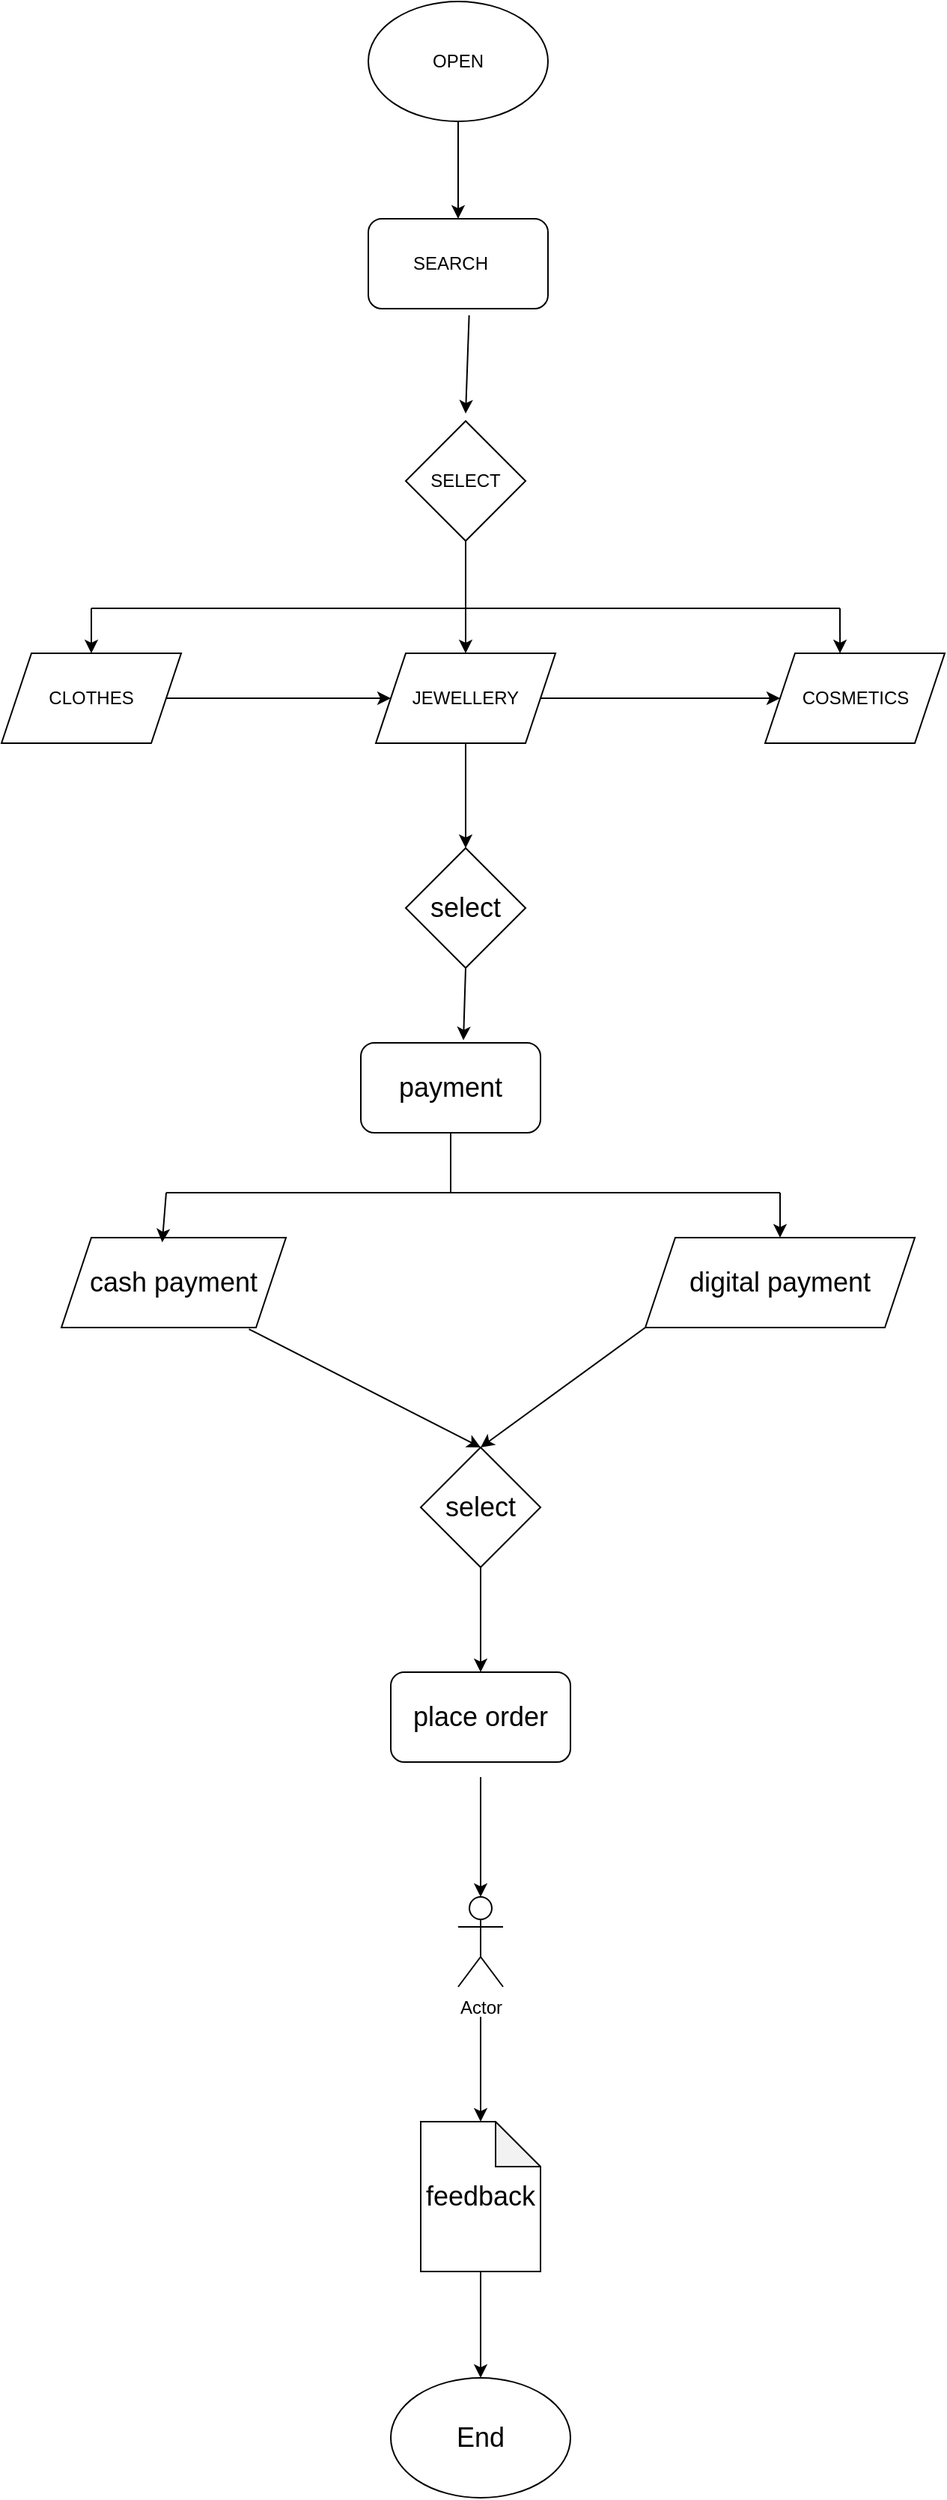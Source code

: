 <mxfile version="28.2.0">
  <diagram name="Page-1" id="ZzyFtW_kULGqHbG1FYdp">
    <mxGraphModel dx="2084" dy="1124" grid="1" gridSize="10" guides="1" tooltips="1" connect="1" arrows="1" fold="1" page="1" pageScale="1" pageWidth="827" pageHeight="1169" math="0" shadow="0">
      <root>
        <mxCell id="0" />
        <mxCell id="1" parent="0" />
        <mxCell id="98RX1XLATkrkXKTljMQC-3" style="edgeStyle=orthogonalEdgeStyle;rounded=0;orthogonalLoop=1;jettySize=auto;html=1;exitX=0.5;exitY=1;exitDx=0;exitDy=0;entryX=0.5;entryY=1;entryDx=0;entryDy=0;" edge="1" parent="1">
          <mxGeometry relative="1" as="geometry">
            <mxPoint x="400" y="290" as="targetPoint" />
            <mxPoint x="400" y="290" as="sourcePoint" />
          </mxGeometry>
        </mxCell>
        <mxCell id="98RX1XLATkrkXKTljMQC-12" value="JEWELLERY" style="shape=parallelogram;perimeter=parallelogramPerimeter;whiteSpace=wrap;html=1;fixedSize=1;" vertex="1" parent="1">
          <mxGeometry x="340" y="450" width="120" height="60" as="geometry" />
        </mxCell>
        <mxCell id="98RX1XLATkrkXKTljMQC-13" value="CLOTHES" style="shape=parallelogram;perimeter=parallelogramPerimeter;whiteSpace=wrap;html=1;fixedSize=1;" vertex="1" parent="1">
          <mxGeometry x="90" y="450" width="120" height="60" as="geometry" />
        </mxCell>
        <mxCell id="98RX1XLATkrkXKTljMQC-14" value="" style="shape=parallelogram;perimeter=parallelogramPerimeter;whiteSpace=wrap;html=1;fixedSize=1;" vertex="1" parent="1">
          <mxGeometry x="600" y="450" width="120" height="60" as="geometry" />
        </mxCell>
        <mxCell id="98RX1XLATkrkXKTljMQC-27" value="" style="ellipse;whiteSpace=wrap;html=1;" vertex="1" parent="1">
          <mxGeometry x="335" y="15" width="120" height="80" as="geometry" />
        </mxCell>
        <mxCell id="98RX1XLATkrkXKTljMQC-28" value="OPEN" style="text;html=1;align=center;verticalAlign=middle;whiteSpace=wrap;rounded=0;" vertex="1" parent="1">
          <mxGeometry x="365" y="40" width="60" height="30" as="geometry" />
        </mxCell>
        <mxCell id="98RX1XLATkrkXKTljMQC-29" value="" style="rounded=1;whiteSpace=wrap;html=1;" vertex="1" parent="1">
          <mxGeometry x="335" y="160" width="120" height="60" as="geometry" />
        </mxCell>
        <mxCell id="98RX1XLATkrkXKTljMQC-30" value="" style="rhombus;whiteSpace=wrap;html=1;" vertex="1" parent="1">
          <mxGeometry x="360" y="295" width="80" height="80" as="geometry" />
        </mxCell>
        <mxCell id="98RX1XLATkrkXKTljMQC-31" value="SEARCH" style="text;html=1;align=center;verticalAlign=middle;whiteSpace=wrap;rounded=0;" vertex="1" parent="1">
          <mxGeometry x="360" y="175.5" width="60" height="29" as="geometry" />
        </mxCell>
        <mxCell id="98RX1XLATkrkXKTljMQC-32" value="SELECT" style="text;html=1;align=center;verticalAlign=middle;whiteSpace=wrap;rounded=0;" vertex="1" parent="1">
          <mxGeometry x="370" y="320" width="60" height="30" as="geometry" />
        </mxCell>
        <mxCell id="98RX1XLATkrkXKTljMQC-34" value="COSMETICS" style="text;html=1;align=center;verticalAlign=middle;resizable=0;points=[];autosize=1;strokeColor=none;fillColor=none;" vertex="1" parent="1">
          <mxGeometry x="615" y="465" width="90" height="30" as="geometry" />
        </mxCell>
        <mxCell id="98RX1XLATkrkXKTljMQC-36" value="" style="rhombus;whiteSpace=wrap;html=1;" vertex="1" parent="1">
          <mxGeometry x="360" y="580" width="80" height="80" as="geometry" />
        </mxCell>
        <mxCell id="98RX1XLATkrkXKTljMQC-37" value="&lt;font style=&quot;font-size: 18px;&quot;&gt;select&lt;/font&gt;" style="text;html=1;align=center;verticalAlign=middle;whiteSpace=wrap;rounded=0;" vertex="1" parent="1">
          <mxGeometry x="370" y="605" width="60" height="30" as="geometry" />
        </mxCell>
        <mxCell id="98RX1XLATkrkXKTljMQC-41" value="&lt;font style=&quot;font-size: 18px;&quot;&gt;payment&lt;/font&gt;" style="rounded=1;whiteSpace=wrap;html=1;" vertex="1" parent="1">
          <mxGeometry x="330" y="710" width="120" height="60" as="geometry" />
        </mxCell>
        <mxCell id="98RX1XLATkrkXKTljMQC-42" value="&lt;font style=&quot;font-size: 18px;&quot;&gt;cash payment&lt;/font&gt;" style="shape=parallelogram;perimeter=parallelogramPerimeter;whiteSpace=wrap;html=1;fixedSize=1;" vertex="1" parent="1">
          <mxGeometry x="130" y="840" width="150" height="60" as="geometry" />
        </mxCell>
        <mxCell id="98RX1XLATkrkXKTljMQC-43" value="&lt;font style=&quot;font-size: 18px;&quot;&gt;digital payment&lt;/font&gt;" style="shape=parallelogram;perimeter=parallelogramPerimeter;whiteSpace=wrap;html=1;fixedSize=1;" vertex="1" parent="1">
          <mxGeometry x="520" y="840" width="180" height="60" as="geometry" />
        </mxCell>
        <mxCell id="98RX1XLATkrkXKTljMQC-44" value="&lt;font style=&quot;font-size: 18px;&quot;&gt;select&lt;/font&gt;" style="rhombus;whiteSpace=wrap;html=1;" vertex="1" parent="1">
          <mxGeometry x="370" y="980" width="80" height="80" as="geometry" />
        </mxCell>
        <mxCell id="98RX1XLATkrkXKTljMQC-45" value="&lt;font style=&quot;font-size: 18px;&quot;&gt;place order&lt;/font&gt;" style="rounded=1;whiteSpace=wrap;html=1;" vertex="1" parent="1">
          <mxGeometry x="350" y="1130" width="120" height="60" as="geometry" />
        </mxCell>
        <mxCell id="98RX1XLATkrkXKTljMQC-46" value="Actor" style="shape=umlActor;verticalLabelPosition=bottom;verticalAlign=top;html=1;outlineConnect=0;" vertex="1" parent="1">
          <mxGeometry x="395" y="1280" width="30" height="60" as="geometry" />
        </mxCell>
        <mxCell id="98RX1XLATkrkXKTljMQC-47" value="&lt;font style=&quot;font-size: 18px;&quot;&gt;feedback&lt;/font&gt;" style="shape=note;whiteSpace=wrap;html=1;backgroundOutline=1;darkOpacity=0.05;" vertex="1" parent="1">
          <mxGeometry x="370" y="1430" width="80" height="100" as="geometry" />
        </mxCell>
        <mxCell id="98RX1XLATkrkXKTljMQC-48" value="&lt;font style=&quot;font-size: 18px;&quot;&gt;End&lt;/font&gt;" style="ellipse;whiteSpace=wrap;html=1;" vertex="1" parent="1">
          <mxGeometry x="350" y="1601" width="120" height="80" as="geometry" />
        </mxCell>
        <mxCell id="98RX1XLATkrkXKTljMQC-50" value="" style="endArrow=classic;html=1;rounded=0;exitX=1;exitY=0.5;exitDx=0;exitDy=0;entryX=0;entryY=0.5;entryDx=0;entryDy=0;" edge="1" parent="1" source="98RX1XLATkrkXKTljMQC-13" target="98RX1XLATkrkXKTljMQC-12">
          <mxGeometry width="50" height="50" relative="1" as="geometry">
            <mxPoint x="260" y="520" as="sourcePoint" />
            <mxPoint x="310" y="470" as="targetPoint" />
          </mxGeometry>
        </mxCell>
        <mxCell id="98RX1XLATkrkXKTljMQC-51" value="" style="endArrow=classic;html=1;rounded=0;exitX=1;exitY=0.5;exitDx=0;exitDy=0;entryX=0;entryY=0.5;entryDx=0;entryDy=0;" edge="1" parent="1" source="98RX1XLATkrkXKTljMQC-12" target="98RX1XLATkrkXKTljMQC-14">
          <mxGeometry width="50" height="50" relative="1" as="geometry">
            <mxPoint x="260" y="520" as="sourcePoint" />
            <mxPoint x="310" y="470" as="targetPoint" />
          </mxGeometry>
        </mxCell>
        <mxCell id="98RX1XLATkrkXKTljMQC-53" value="" style="endArrow=classic;html=1;rounded=0;exitX=0.5;exitY=1;exitDx=0;exitDy=0;" edge="1" parent="1" source="98RX1XLATkrkXKTljMQC-27" target="98RX1XLATkrkXKTljMQC-29">
          <mxGeometry width="50" height="50" relative="1" as="geometry">
            <mxPoint x="380" y="340" as="sourcePoint" />
            <mxPoint x="430" y="290" as="targetPoint" />
          </mxGeometry>
        </mxCell>
        <mxCell id="98RX1XLATkrkXKTljMQC-54" value="" style="endArrow=classic;html=1;rounded=0;exitX=0.561;exitY=1.074;exitDx=0;exitDy=0;exitPerimeter=0;" edge="1" parent="1" source="98RX1XLATkrkXKTljMQC-29">
          <mxGeometry width="50" height="50" relative="1" as="geometry">
            <mxPoint x="380" y="340" as="sourcePoint" />
            <mxPoint x="400" y="290" as="targetPoint" />
            <Array as="points" />
          </mxGeometry>
        </mxCell>
        <mxCell id="98RX1XLATkrkXKTljMQC-55" value="" style="endArrow=none;html=1;rounded=0;" edge="1" parent="1">
          <mxGeometry width="50" height="50" relative="1" as="geometry">
            <mxPoint x="150" y="420" as="sourcePoint" />
            <mxPoint x="650" y="420" as="targetPoint" />
          </mxGeometry>
        </mxCell>
        <mxCell id="98RX1XLATkrkXKTljMQC-56" value="" style="endArrow=none;html=1;rounded=0;exitX=0.5;exitY=1;exitDx=0;exitDy=0;" edge="1" parent="1" source="98RX1XLATkrkXKTljMQC-30">
          <mxGeometry width="50" height="50" relative="1" as="geometry">
            <mxPoint x="420" y="520" as="sourcePoint" />
            <mxPoint x="400" y="420" as="targetPoint" />
            <Array as="points">
              <mxPoint x="400" y="420" />
            </Array>
          </mxGeometry>
        </mxCell>
        <mxCell id="98RX1XLATkrkXKTljMQC-57" value="" style="endArrow=classic;html=1;rounded=0;entryX=0.5;entryY=0;entryDx=0;entryDy=0;" edge="1" parent="1" target="98RX1XLATkrkXKTljMQC-13">
          <mxGeometry width="50" height="50" relative="1" as="geometry">
            <mxPoint x="150" y="420" as="sourcePoint" />
            <mxPoint x="470" y="490" as="targetPoint" />
          </mxGeometry>
        </mxCell>
        <mxCell id="98RX1XLATkrkXKTljMQC-59" value="" style="endArrow=classic;html=1;rounded=0;entryX=0.417;entryY=0;entryDx=0;entryDy=0;entryPerimeter=0;" edge="1" parent="1" target="98RX1XLATkrkXKTljMQC-14">
          <mxGeometry width="50" height="50" relative="1" as="geometry">
            <mxPoint x="650" y="420" as="sourcePoint" />
            <mxPoint x="470" y="490" as="targetPoint" />
          </mxGeometry>
        </mxCell>
        <mxCell id="98RX1XLATkrkXKTljMQC-60" value="" style="endArrow=classic;html=1;rounded=0;entryX=0.5;entryY=0;entryDx=0;entryDy=0;" edge="1" parent="1" target="98RX1XLATkrkXKTljMQC-12">
          <mxGeometry width="50" height="50" relative="1" as="geometry">
            <mxPoint x="400" y="420" as="sourcePoint" />
            <mxPoint x="380" y="610" as="targetPoint" />
          </mxGeometry>
        </mxCell>
        <mxCell id="98RX1XLATkrkXKTljMQC-61" value="" style="endArrow=classic;html=1;rounded=0;exitX=0.5;exitY=1;exitDx=0;exitDy=0;entryX=0.5;entryY=0;entryDx=0;entryDy=0;" edge="1" parent="1" source="98RX1XLATkrkXKTljMQC-12" target="98RX1XLATkrkXKTljMQC-36">
          <mxGeometry width="50" height="50" relative="1" as="geometry">
            <mxPoint x="330" y="740" as="sourcePoint" />
            <mxPoint x="380" y="690" as="targetPoint" />
          </mxGeometry>
        </mxCell>
        <mxCell id="98RX1XLATkrkXKTljMQC-62" value="" style="endArrow=classic;html=1;rounded=0;exitX=0.5;exitY=1;exitDx=0;exitDy=0;entryX=0.571;entryY=-0.029;entryDx=0;entryDy=0;entryPerimeter=0;" edge="1" parent="1" source="98RX1XLATkrkXKTljMQC-36" target="98RX1XLATkrkXKTljMQC-41">
          <mxGeometry width="50" height="50" relative="1" as="geometry">
            <mxPoint x="330" y="810" as="sourcePoint" />
            <mxPoint x="380" y="760" as="targetPoint" />
          </mxGeometry>
        </mxCell>
        <mxCell id="98RX1XLATkrkXKTljMQC-63" value="" style="endArrow=none;html=1;rounded=0;" edge="1" parent="1">
          <mxGeometry width="50" height="50" relative="1" as="geometry">
            <mxPoint x="200" y="810" as="sourcePoint" />
            <mxPoint x="610" y="810" as="targetPoint" />
          </mxGeometry>
        </mxCell>
        <mxCell id="98RX1XLATkrkXKTljMQC-64" value="" style="endArrow=classic;html=1;rounded=0;entryX=0.449;entryY=0.052;entryDx=0;entryDy=0;entryPerimeter=0;" edge="1" parent="1" target="98RX1XLATkrkXKTljMQC-42">
          <mxGeometry width="50" height="50" relative="1" as="geometry">
            <mxPoint x="200" y="810" as="sourcePoint" />
            <mxPoint x="380" y="780" as="targetPoint" />
          </mxGeometry>
        </mxCell>
        <mxCell id="98RX1XLATkrkXKTljMQC-65" value="" style="endArrow=classic;html=1;rounded=0;entryX=0.5;entryY=0;entryDx=0;entryDy=0;" edge="1" parent="1" target="98RX1XLATkrkXKTljMQC-43">
          <mxGeometry width="50" height="50" relative="1" as="geometry">
            <mxPoint x="610" y="810" as="sourcePoint" />
            <mxPoint x="380" y="780" as="targetPoint" />
          </mxGeometry>
        </mxCell>
        <mxCell id="98RX1XLATkrkXKTljMQC-66" value="" style="endArrow=none;html=1;rounded=0;" edge="1" parent="1">
          <mxGeometry width="50" height="50" relative="1" as="geometry">
            <mxPoint x="390" y="810" as="sourcePoint" />
            <mxPoint x="390" y="770" as="targetPoint" />
          </mxGeometry>
        </mxCell>
        <mxCell id="98RX1XLATkrkXKTljMQC-67" value="" style="endArrow=classic;html=1;rounded=0;exitX=0.5;exitY=1;exitDx=0;exitDy=0;entryX=0.5;entryY=0;entryDx=0;entryDy=0;" edge="1" parent="1" source="98RX1XLATkrkXKTljMQC-44" target="98RX1XLATkrkXKTljMQC-45">
          <mxGeometry width="50" height="50" relative="1" as="geometry">
            <mxPoint x="330" y="1110" as="sourcePoint" />
            <mxPoint x="410" y="1120" as="targetPoint" />
          </mxGeometry>
        </mxCell>
        <mxCell id="98RX1XLATkrkXKTljMQC-68" value="" style="endArrow=classic;html=1;rounded=0;entryX=0.5;entryY=0;entryDx=0;entryDy=0;entryPerimeter=0;" edge="1" parent="1" target="98RX1XLATkrkXKTljMQC-46">
          <mxGeometry width="50" height="50" relative="1" as="geometry">
            <mxPoint x="410" y="1200" as="sourcePoint" />
            <mxPoint x="380" y="1200" as="targetPoint" />
          </mxGeometry>
        </mxCell>
        <mxCell id="98RX1XLATkrkXKTljMQC-69" value="" style="endArrow=classic;html=1;rounded=0;entryX=0.5;entryY=0;entryDx=0;entryDy=0;entryPerimeter=0;" edge="1" parent="1" target="98RX1XLATkrkXKTljMQC-47">
          <mxGeometry width="50" height="50" relative="1" as="geometry">
            <mxPoint x="410" y="1360" as="sourcePoint" />
            <mxPoint x="380" y="1380" as="targetPoint" />
          </mxGeometry>
        </mxCell>
        <mxCell id="98RX1XLATkrkXKTljMQC-70" value="" style="endArrow=classic;html=1;rounded=0;exitX=0.5;exitY=1;exitDx=0;exitDy=0;exitPerimeter=0;entryX=0.5;entryY=0;entryDx=0;entryDy=0;" edge="1" parent="1" source="98RX1XLATkrkXKTljMQC-47" target="98RX1XLATkrkXKTljMQC-48">
          <mxGeometry width="50" height="50" relative="1" as="geometry">
            <mxPoint x="330" y="1680" as="sourcePoint" />
            <mxPoint x="380" y="1630" as="targetPoint" />
          </mxGeometry>
        </mxCell>
        <mxCell id="98RX1XLATkrkXKTljMQC-71" value="" style="endArrow=classic;html=1;rounded=0;exitX=0.835;exitY=1.017;exitDx=0;exitDy=0;exitPerimeter=0;entryX=0.5;entryY=0;entryDx=0;entryDy=0;" edge="1" parent="1" source="98RX1XLATkrkXKTljMQC-42" target="98RX1XLATkrkXKTljMQC-44">
          <mxGeometry width="50" height="50" relative="1" as="geometry">
            <mxPoint x="330" y="1060" as="sourcePoint" />
            <mxPoint x="380" y="1010" as="targetPoint" />
          </mxGeometry>
        </mxCell>
        <mxCell id="98RX1XLATkrkXKTljMQC-72" value="" style="endArrow=classic;html=1;rounded=0;exitX=0;exitY=1;exitDx=0;exitDy=0;entryX=0.5;entryY=0;entryDx=0;entryDy=0;" edge="1" parent="1" source="98RX1XLATkrkXKTljMQC-43" target="98RX1XLATkrkXKTljMQC-44">
          <mxGeometry width="50" height="50" relative="1" as="geometry">
            <mxPoint x="360" y="1070" as="sourcePoint" />
            <mxPoint x="410" y="1020" as="targetPoint" />
          </mxGeometry>
        </mxCell>
      </root>
    </mxGraphModel>
  </diagram>
</mxfile>
